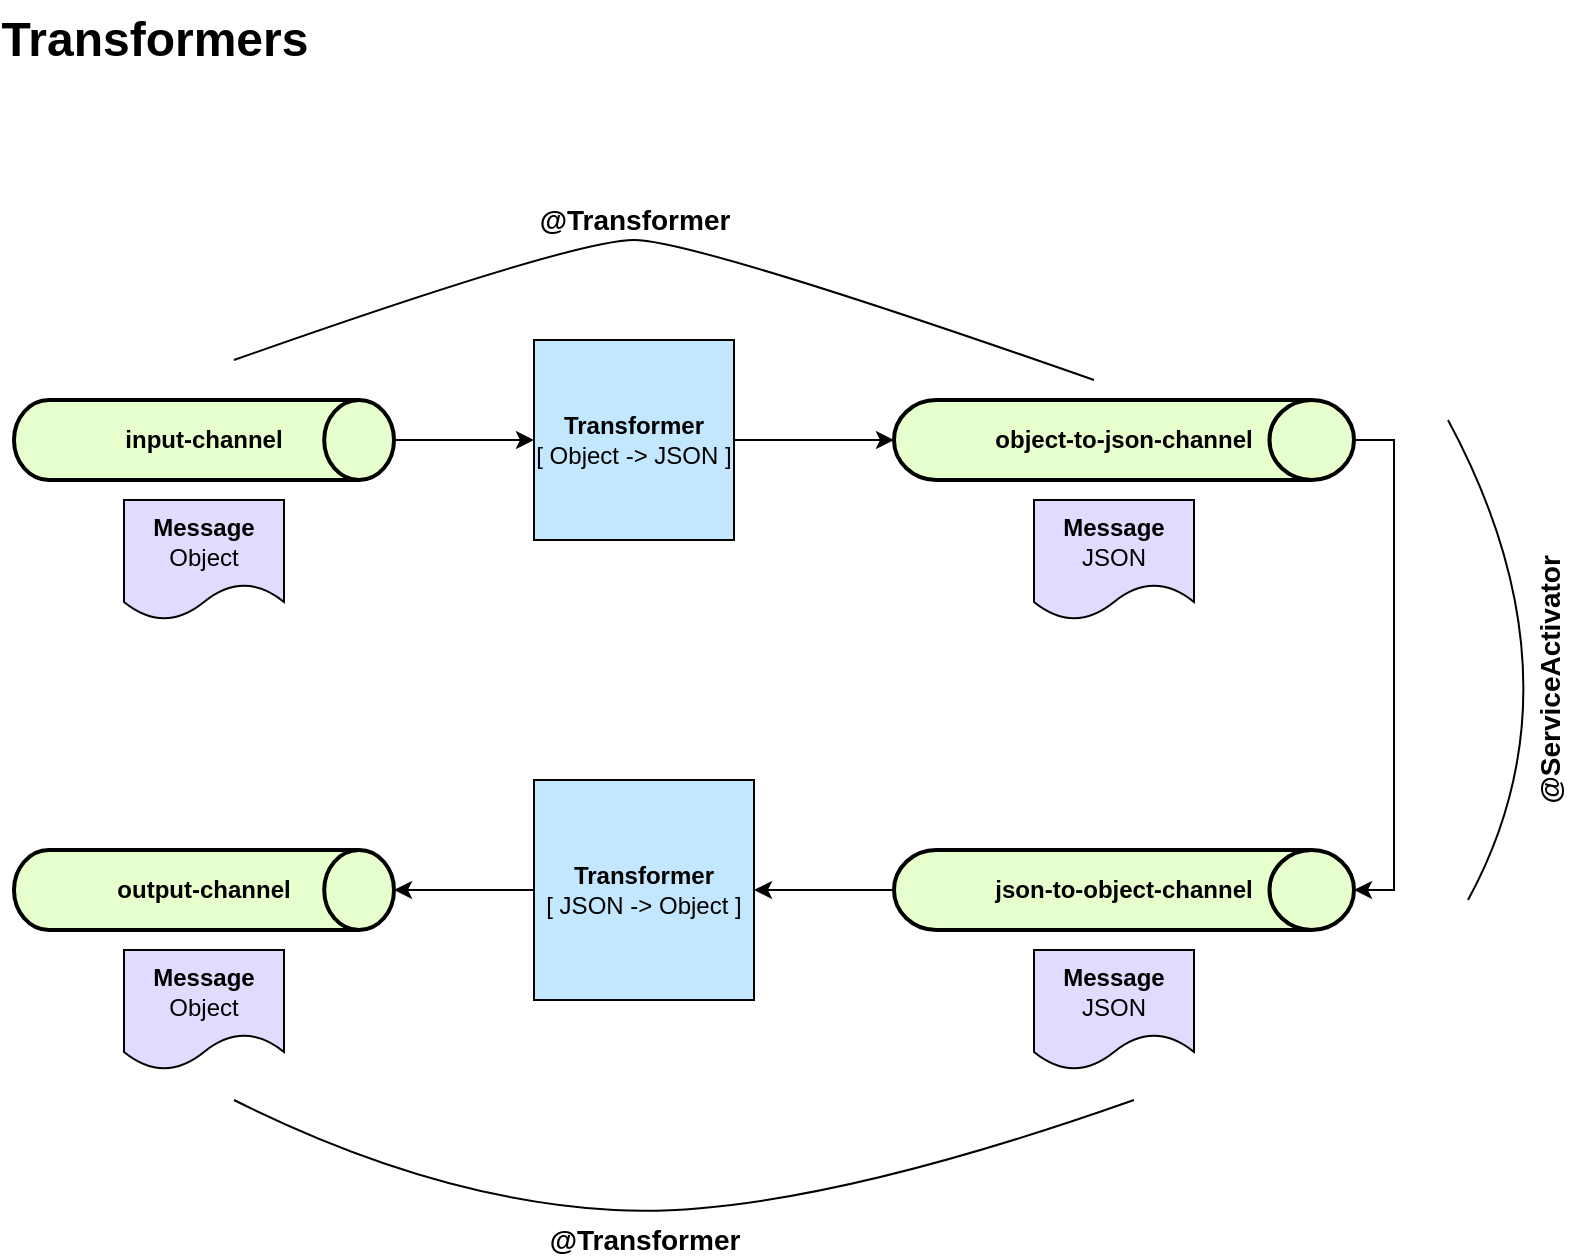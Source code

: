 <mxfile version="17.2.4" type="device"><diagram id="-UWirGVA0BzsPEJHrist" name="Page-1"><mxGraphModel dx="1106" dy="791" grid="1" gridSize="10" guides="1" tooltips="1" connect="1" arrows="1" fold="1" page="1" pageScale="1" pageWidth="827" pageHeight="1169" math="0" shadow="0"><root><mxCell id="0"/><mxCell id="1" parent="0"/><mxCell id="v08Low8fpYCXUUkXZ4qi-1" value="Transformers" style="text;strokeColor=none;fillColor=none;html=1;fontSize=24;fontStyle=1;verticalAlign=middle;align=center;" vertex="1" parent="1"><mxGeometry x="60" y="20" width="100" height="40" as="geometry"/></mxCell><mxCell id="v08Low8fpYCXUUkXZ4qi-9" style="edgeStyle=orthogonalEdgeStyle;rounded=0;orthogonalLoop=1;jettySize=auto;html=1;exitX=1;exitY=0.5;exitDx=0;exitDy=0;exitPerimeter=0;entryX=0;entryY=0.5;entryDx=0;entryDy=0;" edge="1" parent="1" source="v08Low8fpYCXUUkXZ4qi-4" target="v08Low8fpYCXUUkXZ4qi-8"><mxGeometry relative="1" as="geometry"/></mxCell><mxCell id="v08Low8fpYCXUUkXZ4qi-4" value="input-channel" style="strokeWidth=2;html=1;shape=mxgraph.flowchart.direct_data;whiteSpace=wrap;fillColor=#E7FFCC;fontStyle=1" vertex="1" parent="1"><mxGeometry x="40" y="220" width="190" height="40" as="geometry"/></mxCell><mxCell id="v08Low8fpYCXUUkXZ4qi-21" style="edgeStyle=orthogonalEdgeStyle;rounded=0;orthogonalLoop=1;jettySize=auto;html=1;entryX=1;entryY=0.5;entryDx=0;entryDy=0;entryPerimeter=0;" edge="1" parent="1" source="v08Low8fpYCXUUkXZ4qi-7" target="v08Low8fpYCXUUkXZ4qi-16"><mxGeometry relative="1" as="geometry"><Array as="points"><mxPoint x="730" y="240"/><mxPoint x="730" y="465"/></Array></mxGeometry></mxCell><mxCell id="v08Low8fpYCXUUkXZ4qi-7" value="object-to-json-channel" style="strokeWidth=2;html=1;shape=mxgraph.flowchart.direct_data;whiteSpace=wrap;fillColor=#E7FFCC;fontStyle=1" vertex="1" parent="1"><mxGeometry x="480" y="220" width="230" height="40" as="geometry"/></mxCell><mxCell id="v08Low8fpYCXUUkXZ4qi-10" style="edgeStyle=orthogonalEdgeStyle;rounded=0;orthogonalLoop=1;jettySize=auto;html=1;entryX=0;entryY=0.5;entryDx=0;entryDy=0;entryPerimeter=0;" edge="1" parent="1" source="v08Low8fpYCXUUkXZ4qi-8" target="v08Low8fpYCXUUkXZ4qi-7"><mxGeometry relative="1" as="geometry"/></mxCell><mxCell id="v08Low8fpYCXUUkXZ4qi-8" value="&lt;b&gt;Transformer&lt;/b&gt;&lt;br&gt;[ Object -&amp;gt; JSON ]" style="whiteSpace=wrap;html=1;aspect=fixed;fillColor=#C2E7FF;" vertex="1" parent="1"><mxGeometry x="300" y="190" width="100" height="100" as="geometry"/></mxCell><mxCell id="v08Low8fpYCXUUkXZ4qi-11" value="&lt;b&gt;Message&lt;/b&gt;&lt;br&gt;JSON" style="shape=document;whiteSpace=wrap;html=1;boundedLbl=1;fillColor=#E1DBFF;" vertex="1" parent="1"><mxGeometry x="550" y="270" width="80" height="60" as="geometry"/></mxCell><mxCell id="v08Low8fpYCXUUkXZ4qi-12" value="&lt;b&gt;Message&lt;/b&gt;&lt;br&gt;Object" style="shape=document;whiteSpace=wrap;html=1;boundedLbl=1;fillColor=#E1DBFF;" vertex="1" parent="1"><mxGeometry x="95" y="270" width="80" height="60" as="geometry"/></mxCell><mxCell id="v08Low8fpYCXUUkXZ4qi-14" value="output-channel" style="strokeWidth=2;html=1;shape=mxgraph.flowchart.direct_data;whiteSpace=wrap;fillColor=#E7FFCC;fontStyle=1" vertex="1" parent="1"><mxGeometry x="40" y="445" width="190" height="40" as="geometry"/></mxCell><mxCell id="v08Low8fpYCXUUkXZ4qi-22" style="edgeStyle=orthogonalEdgeStyle;rounded=0;orthogonalLoop=1;jettySize=auto;html=1;exitX=0;exitY=0.5;exitDx=0;exitDy=0;exitPerimeter=0;entryX=1;entryY=0.5;entryDx=0;entryDy=0;" edge="1" parent="1" source="v08Low8fpYCXUUkXZ4qi-16" target="v08Low8fpYCXUUkXZ4qi-18"><mxGeometry relative="1" as="geometry"/></mxCell><mxCell id="v08Low8fpYCXUUkXZ4qi-16" value="json-to-object-channel" style="strokeWidth=2;html=1;shape=mxgraph.flowchart.direct_data;whiteSpace=wrap;fillColor=#E7FFCC;fontStyle=1" vertex="1" parent="1"><mxGeometry x="480" y="445" width="230" height="40" as="geometry"/></mxCell><mxCell id="v08Low8fpYCXUUkXZ4qi-23" style="edgeStyle=orthogonalEdgeStyle;rounded=0;orthogonalLoop=1;jettySize=auto;html=1;exitX=0;exitY=0.5;exitDx=0;exitDy=0;" edge="1" parent="1" source="v08Low8fpYCXUUkXZ4qi-18" target="v08Low8fpYCXUUkXZ4qi-14"><mxGeometry relative="1" as="geometry"/></mxCell><mxCell id="v08Low8fpYCXUUkXZ4qi-18" value="&lt;b&gt;Transformer&lt;/b&gt;&lt;br&gt;[ JSON -&amp;gt; Object ]" style="whiteSpace=wrap;html=1;aspect=fixed;fillColor=#C2E7FF;" vertex="1" parent="1"><mxGeometry x="300" y="410" width="110" height="110" as="geometry"/></mxCell><mxCell id="v08Low8fpYCXUUkXZ4qi-19" value="&lt;b&gt;Message&lt;/b&gt;&lt;br&gt;JSON" style="shape=document;whiteSpace=wrap;html=1;boundedLbl=1;fillColor=#E1DBFF;" vertex="1" parent="1"><mxGeometry x="550" y="495" width="80" height="60" as="geometry"/></mxCell><mxCell id="v08Low8fpYCXUUkXZ4qi-20" value="&lt;b&gt;Message&lt;/b&gt;&lt;br&gt;Object" style="shape=document;whiteSpace=wrap;html=1;boundedLbl=1;fillColor=#E1DBFF;" vertex="1" parent="1"><mxGeometry x="95" y="495" width="80" height="60" as="geometry"/></mxCell><mxCell id="v08Low8fpYCXUUkXZ4qi-25" value="&lt;b&gt;&lt;font style=&quot;font-size: 14px&quot;&gt;@Transformer&lt;/font&gt;&lt;/b&gt;" style="curved=1;endArrow=none;html=1;rounded=0;endFill=0;" edge="1" parent="1"><mxGeometry x="-0.07" y="10" width="50" height="50" relative="1" as="geometry"><mxPoint x="150" y="200" as="sourcePoint"/><mxPoint x="580" y="210" as="targetPoint"/><Array as="points"><mxPoint x="320" y="140"/><mxPoint x="380" y="140"/></Array><mxPoint as="offset"/></mxGeometry></mxCell><mxCell id="v08Low8fpYCXUUkXZ4qi-27" value="" style="curved=1;endArrow=none;html=1;rounded=0;endFill=0;" edge="1" parent="1"><mxGeometry width="50" height="50" relative="1" as="geometry"><mxPoint x="600" y="570" as="sourcePoint"/><mxPoint x="150" y="570" as="targetPoint"/><Array as="points"><mxPoint x="430" y="630"/><mxPoint x="250" y="620"/></Array></mxGeometry></mxCell><mxCell id="v08Low8fpYCXUUkXZ4qi-28" value="&lt;b&gt;&lt;font style=&quot;font-size: 14px&quot;&gt;@Transformer&lt;/font&gt;&lt;/b&gt;" style="edgeLabel;html=1;align=center;verticalAlign=middle;resizable=0;points=[];" vertex="1" connectable="0" parent="v08Low8fpYCXUUkXZ4qi-27"><mxGeometry x="0.154" y="-3" relative="1" as="geometry"><mxPoint x="17" y="18" as="offset"/></mxGeometry></mxCell><mxCell id="v08Low8fpYCXUUkXZ4qi-29" value="" style="curved=1;endArrow=none;html=1;rounded=0;fontSize=14;endFill=0;" edge="1" parent="1"><mxGeometry width="50" height="50" relative="1" as="geometry"><mxPoint x="767" y="470" as="sourcePoint"/><mxPoint x="757" y="230" as="targetPoint"/><Array as="points"><mxPoint x="827" y="360"/><mxPoint x="757" y="230"/></Array></mxGeometry></mxCell><mxCell id="v08Low8fpYCXUUkXZ4qi-30" value="&lt;b&gt;@ServiceActivator&lt;/b&gt;" style="edgeLabel;html=1;align=center;verticalAlign=middle;resizable=0;points=[];fontSize=14;rotation=-90;" vertex="1" connectable="0" parent="v08Low8fpYCXUUkXZ4qi-29"><mxGeometry x="0.11" y="23" relative="1" as="geometry"><mxPoint x="13" y="13" as="offset"/></mxGeometry></mxCell></root></mxGraphModel></diagram></mxfile>